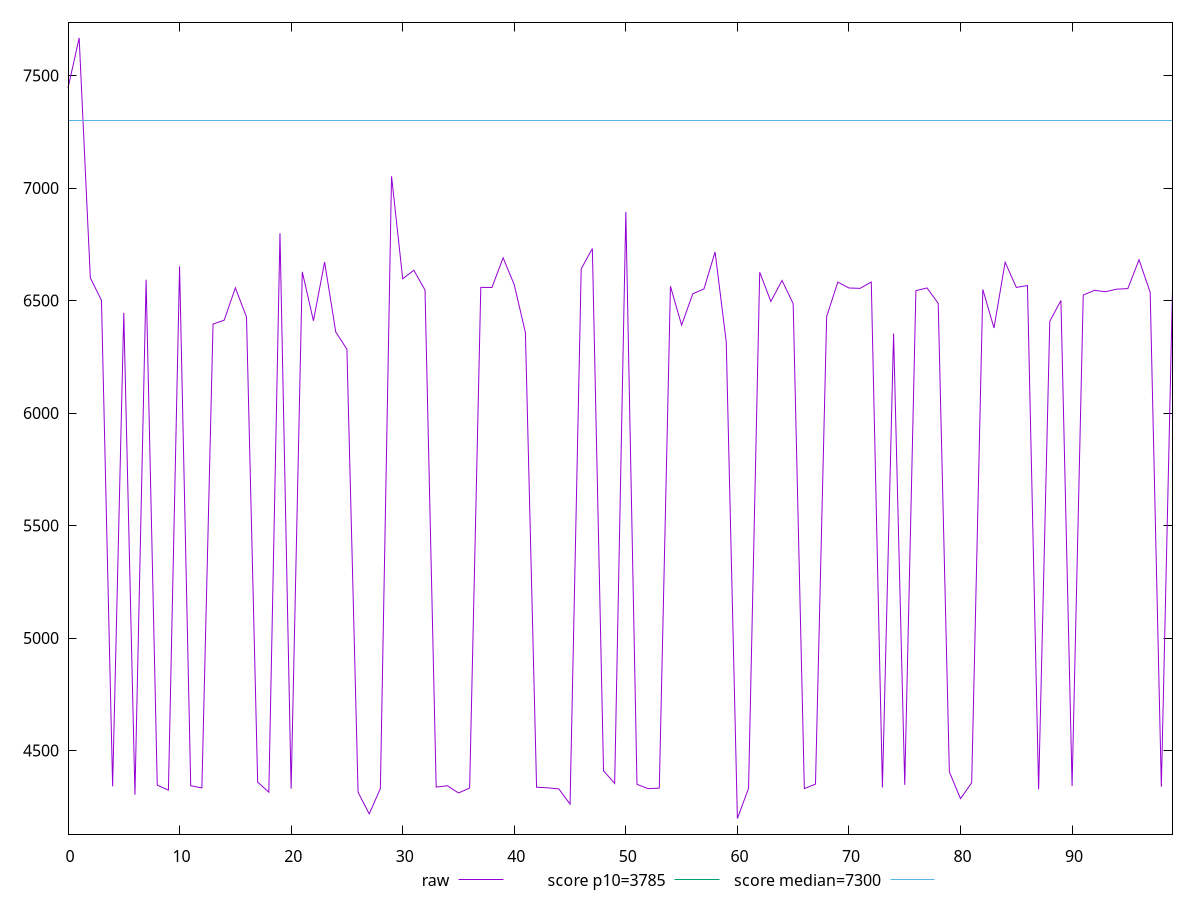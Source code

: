 reset

$raw <<EOF
0 7444.0509999999995
1 7667.5515
2 6601.3775000000005
3 6501.038500000001
4 4341.057599999999
5 6445.327000000002
6 4303.6224999999995
7 6592.9048999999995
8 4346.06605
9 4324.251
10 6652.472
11 4343.90785
12 4333.9599
13 6395.643499999999
14 6412.946999999999
15 6556.787299999999
16 6426.9236
17 4359.873050000001
18 4315.1365000000005
19 6799.4619999999995
20 4330.4094
21 6627.778
22 6410.4569999999985
23 6671.146999999999
24 6360.6314999999995
25 6283.773999999999
26 4314.875499999999
27 4218.472
28 4331.448799999999
29 7052.705999999998
30 6597.031999999999
31 6634.728
32 6547.036
33 4337.719550000001
34 4343.919649999999
35 4311.6905000000015
36 4333.420999999999
37 6558.841499999999
38 6558.216999999999
39 6690.195
40 6570.296399999999
41 6357.64
42 4337.180000000001
43 4334.5399
44 4329.3709499999995
45 4262.15785
46 6640.9804
47 6731.556
48 4410.0455999999995
49 4354.235
50 6893.9898
51 4349.98705
52 4330.7366999999995
53 4333.252
54 6563.521699999999
55 6390.949500000001
56 6530.1277
57 6551.7040000000015
58 6715.992500000001
59 6316.925
60 4198.082500000001
61 4332.3737
62 6626.062000000002
63 6496.148000000001
64 6589.669
65 6486.365999999999
66 4331.20195
67 4350.9833499999995
68 6428.799
69 6582.360000000001
70 6555.964899999999
71 6554.460200000001
72 6582.622399999998
73 4335.738
74 6353.689999999999
75 4347.73585
76 6544.1122
77 6556.195599999999
78 6487.7570000000005
79 4405.258
80 4286.303
81 4356.92705
82 6549.3747
83 6378.453000000001
84 6670.683000000001
85 6558.602999999999
86 6566.841799999999
87 4327.59
88 6407.818999999999
89 6500.562999999999
90 4342.2243
91 6524.821349999998
92 6545.561
93 6539.509
94 6550.8169
95 6553.386799999999
96 6681.717400000001
97 6536.735999999999
98 4339.14485
99 6550.141299999999
EOF

set key outside below
set xrange [0:99]
set yrange [4128.693120000002:7736.940879999999]
set trange [4128.693120000002:7736.940879999999]
set terminal svg size 640, 500 enhanced background rgb 'white'
set output "report_00017_2021-02-10T15-08-03.406Z/interactive/samples/pages+cached+noadtech/raw/values.svg"

plot $raw title "raw" with line, \
     3785 title "score p10=3785", \
     7300 title "score median=7300"

reset
